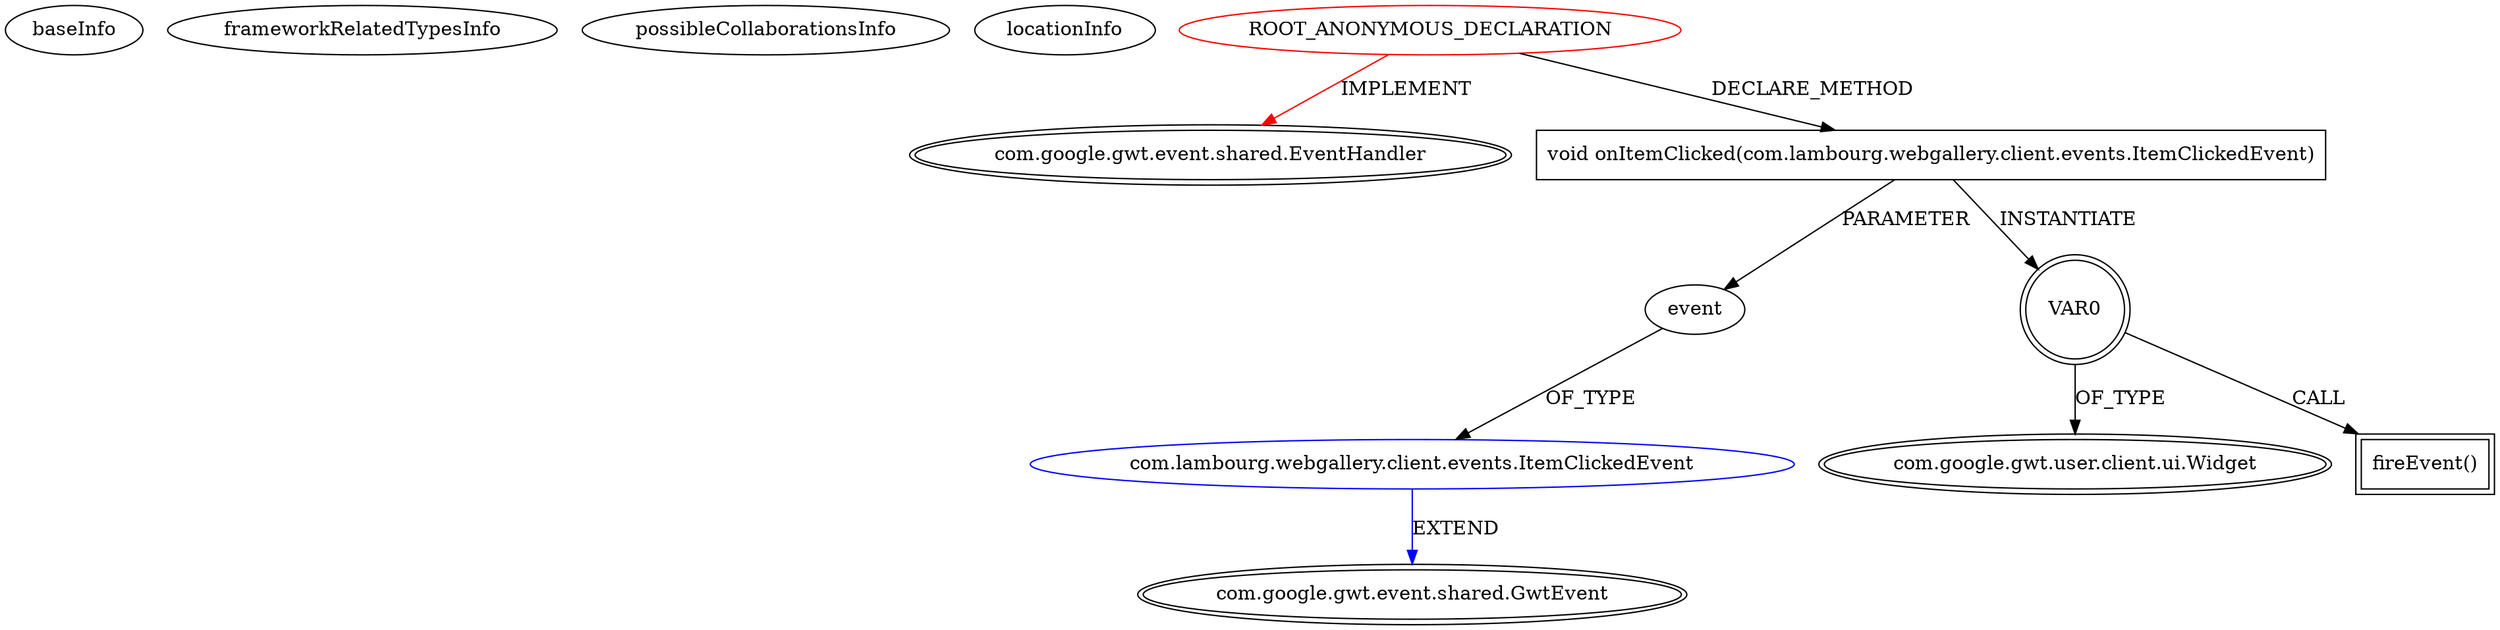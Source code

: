 digraph {
baseInfo[graphId=3514,category="extension_graph",isAnonymous=true,possibleRelation=true]
frameworkRelatedTypesInfo[0="com.google.gwt.event.shared.EventHandler"]
possibleCollaborationsInfo[0="3514~CLIENT_METHOD_DECLARATION-PARAMETER_DECLARATION-~com.google.gwt.event.shared.EventHandler ~com.google.gwt.event.shared.GwtEvent ~true~false"]
locationInfo[projectName="lambourg-WebGallery",filePath="/lambourg-WebGallery/WebGallery-master/client/src/com/lambourg/webgallery/client/folderview/NavItem.java",contextSignature="void NavItem(com.google.gwt.xml.client.Element,int)",graphId="3514"]
0[label="ROOT_ANONYMOUS_DECLARATION",vertexType="ROOT_ANONYMOUS_DECLARATION",isFrameworkType=false,color=red]
1[label="com.google.gwt.event.shared.EventHandler",vertexType="FRAMEWORK_INTERFACE_TYPE",isFrameworkType=true,peripheries=2]
5[label="void onItemClicked(com.lambourg.webgallery.client.events.ItemClickedEvent)",vertexType="CLIENT_METHOD_DECLARATION",isFrameworkType=false,shape=box]
6[label="event",vertexType="PARAMETER_DECLARATION",isFrameworkType=false]
7[label="com.lambourg.webgallery.client.events.ItemClickedEvent",vertexType="REFERENCE_CLIENT_CLASS_DECLARATION",isFrameworkType=false,color=blue]
8[label="com.google.gwt.event.shared.GwtEvent",vertexType="FRAMEWORK_CLASS_TYPE",isFrameworkType=true,peripheries=2]
9[label="VAR0",vertexType="VARIABLE_EXPRESION",isFrameworkType=true,peripheries=2,shape=circle]
11[label="com.google.gwt.user.client.ui.Widget",vertexType="FRAMEWORK_CLASS_TYPE",isFrameworkType=true,peripheries=2]
10[label="fireEvent()",vertexType="INSIDE_CALL",isFrameworkType=true,peripheries=2,shape=box]
0->1[label="IMPLEMENT",color=red]
0->5[label="DECLARE_METHOD"]
7->8[label="EXTEND",color=blue]
6->7[label="OF_TYPE"]
5->6[label="PARAMETER"]
5->9[label="INSTANTIATE"]
9->11[label="OF_TYPE"]
9->10[label="CALL"]
}
